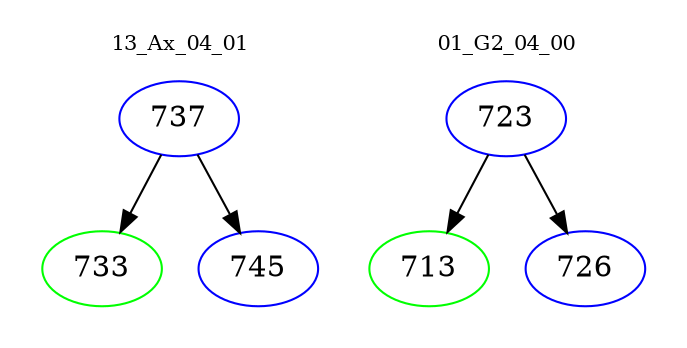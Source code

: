 digraph{
subgraph cluster_0 {
color = white
label = "13_Ax_04_01";
fontsize=10;
T0_737 [label="737", color="blue"]
T0_737 -> T0_733 [color="black"]
T0_733 [label="733", color="green"]
T0_737 -> T0_745 [color="black"]
T0_745 [label="745", color="blue"]
}
subgraph cluster_1 {
color = white
label = "01_G2_04_00";
fontsize=10;
T1_723 [label="723", color="blue"]
T1_723 -> T1_713 [color="black"]
T1_713 [label="713", color="green"]
T1_723 -> T1_726 [color="black"]
T1_726 [label="726", color="blue"]
}
}

